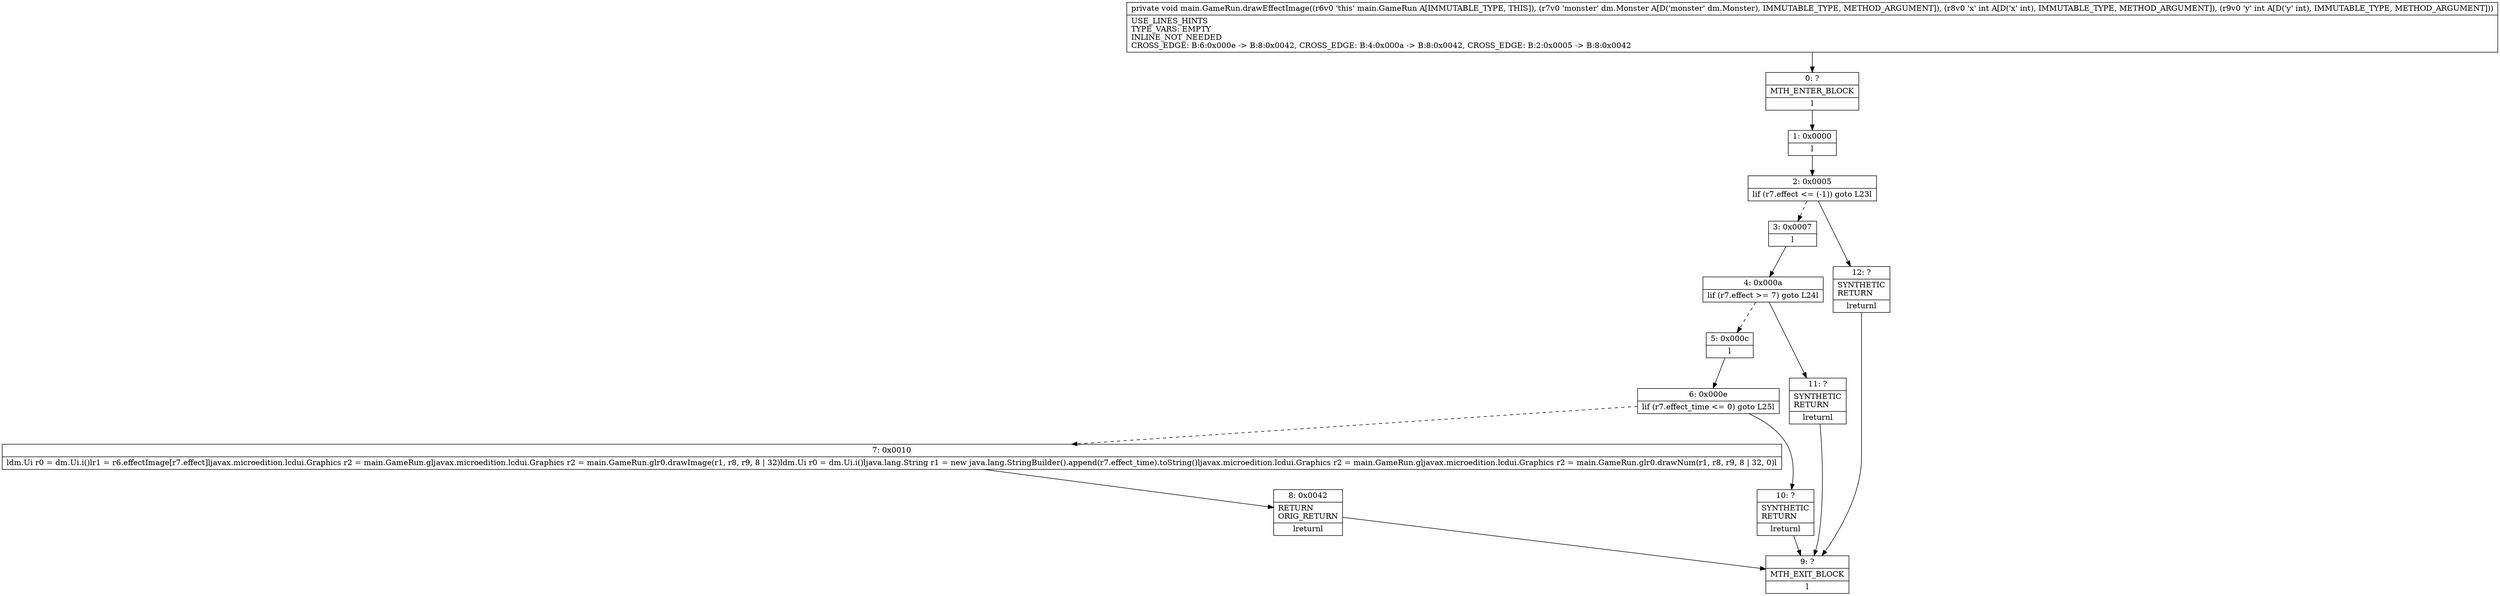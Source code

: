 digraph "CFG formain.GameRun.drawEffectImage(Ldm\/Monster;II)V" {
Node_0 [shape=record,label="{0\:\ ?|MTH_ENTER_BLOCK\l|l}"];
Node_1 [shape=record,label="{1\:\ 0x0000|l}"];
Node_2 [shape=record,label="{2\:\ 0x0005|lif (r7.effect \<= (\-1)) goto L23l}"];
Node_3 [shape=record,label="{3\:\ 0x0007|l}"];
Node_4 [shape=record,label="{4\:\ 0x000a|lif (r7.effect \>= 7) goto L24l}"];
Node_5 [shape=record,label="{5\:\ 0x000c|l}"];
Node_6 [shape=record,label="{6\:\ 0x000e|lif (r7.effect_time \<= 0) goto L25l}"];
Node_7 [shape=record,label="{7\:\ 0x0010|ldm.Ui r0 = dm.Ui.i()lr1 = r6.effectImage[r7.effect]ljavax.microedition.lcdui.Graphics r2 = main.GameRun.gljavax.microedition.lcdui.Graphics r2 = main.GameRun.glr0.drawImage(r1, r8, r9, 8 \| 32)ldm.Ui r0 = dm.Ui.i()ljava.lang.String r1 = new java.lang.StringBuilder().append(r7.effect_time).toString()ljavax.microedition.lcdui.Graphics r2 = main.GameRun.gljavax.microedition.lcdui.Graphics r2 = main.GameRun.glr0.drawNum(r1, r8, r9, 8 \| 32, 0)l}"];
Node_8 [shape=record,label="{8\:\ 0x0042|RETURN\lORIG_RETURN\l|lreturnl}"];
Node_9 [shape=record,label="{9\:\ ?|MTH_EXIT_BLOCK\l|l}"];
Node_10 [shape=record,label="{10\:\ ?|SYNTHETIC\lRETURN\l|lreturnl}"];
Node_11 [shape=record,label="{11\:\ ?|SYNTHETIC\lRETURN\l|lreturnl}"];
Node_12 [shape=record,label="{12\:\ ?|SYNTHETIC\lRETURN\l|lreturnl}"];
MethodNode[shape=record,label="{private void main.GameRun.drawEffectImage((r6v0 'this' main.GameRun A[IMMUTABLE_TYPE, THIS]), (r7v0 'monster' dm.Monster A[D('monster' dm.Monster), IMMUTABLE_TYPE, METHOD_ARGUMENT]), (r8v0 'x' int A[D('x' int), IMMUTABLE_TYPE, METHOD_ARGUMENT]), (r9v0 'y' int A[D('y' int), IMMUTABLE_TYPE, METHOD_ARGUMENT]))  | USE_LINES_HINTS\lTYPE_VARS: EMPTY\lINLINE_NOT_NEEDED\lCROSS_EDGE: B:6:0x000e \-\> B:8:0x0042, CROSS_EDGE: B:4:0x000a \-\> B:8:0x0042, CROSS_EDGE: B:2:0x0005 \-\> B:8:0x0042\l}"];
MethodNode -> Node_0;
Node_0 -> Node_1;
Node_1 -> Node_2;
Node_2 -> Node_3[style=dashed];
Node_2 -> Node_12;
Node_3 -> Node_4;
Node_4 -> Node_5[style=dashed];
Node_4 -> Node_11;
Node_5 -> Node_6;
Node_6 -> Node_7[style=dashed];
Node_6 -> Node_10;
Node_7 -> Node_8;
Node_8 -> Node_9;
Node_10 -> Node_9;
Node_11 -> Node_9;
Node_12 -> Node_9;
}

